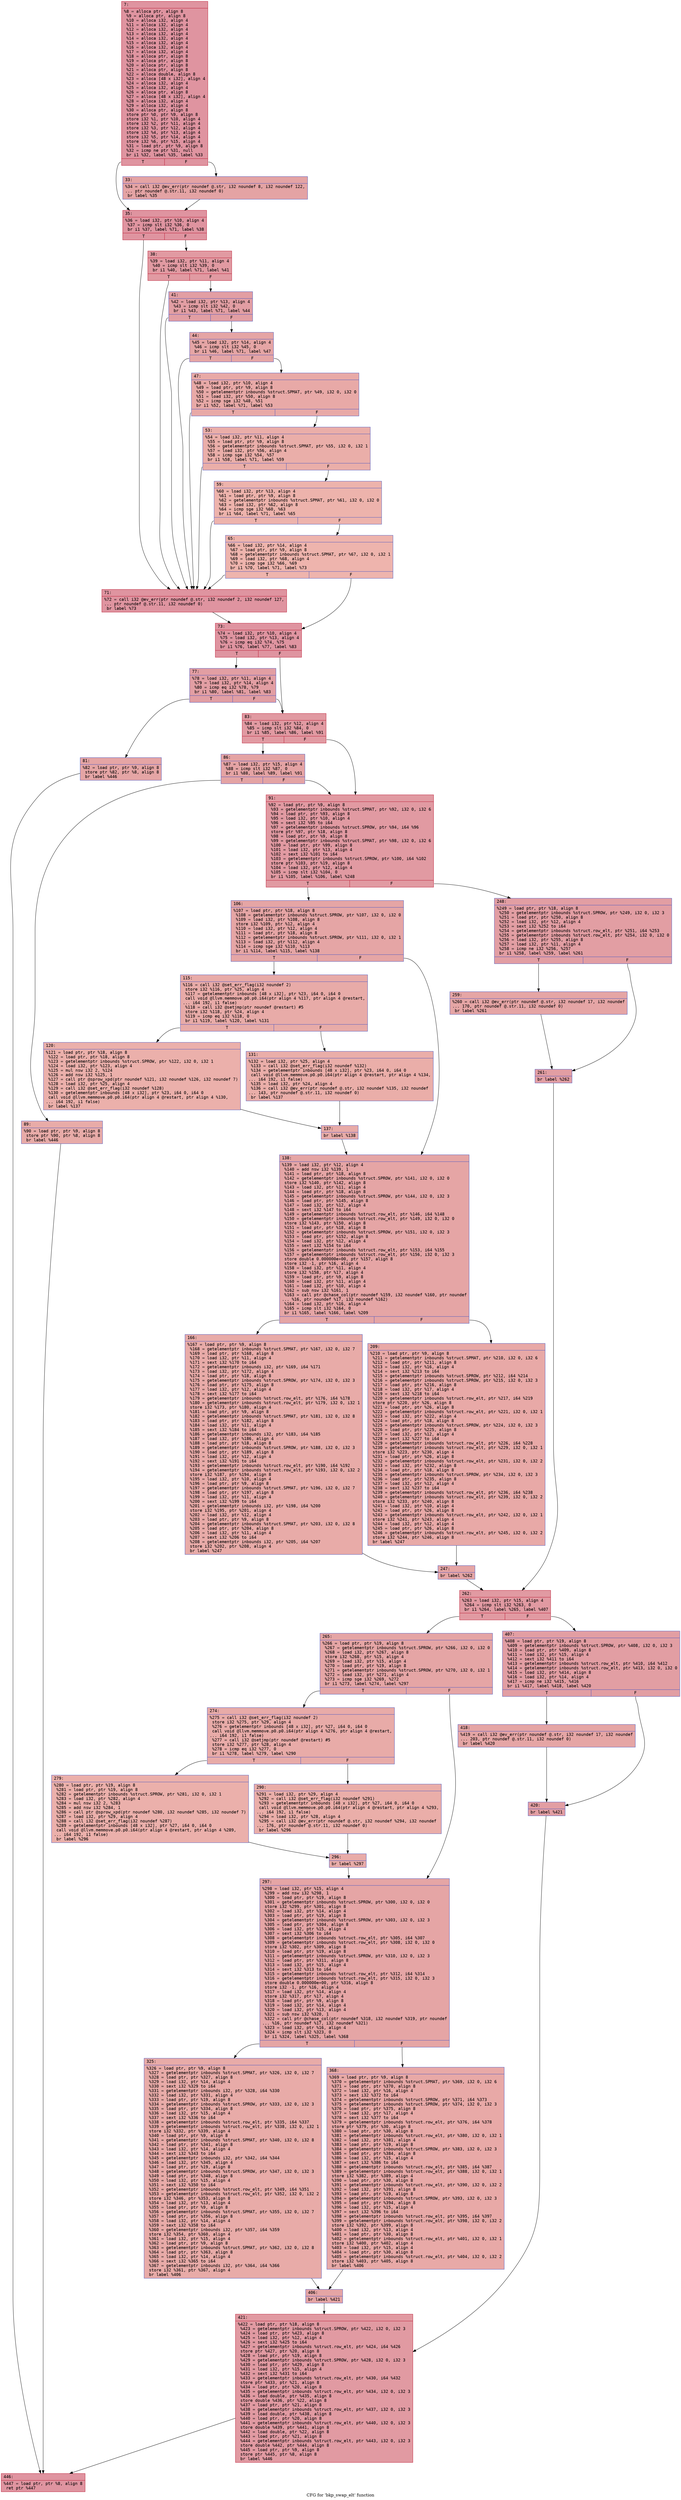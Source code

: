 digraph "CFG for 'bkp_swap_elt' function" {
	label="CFG for 'bkp_swap_elt' function";

	Node0x600003fece10 [shape=record,color="#b70d28ff", style=filled, fillcolor="#b70d2870" fontname="Courier",label="{7:\l|  %8 = alloca ptr, align 8\l  %9 = alloca ptr, align 8\l  %10 = alloca i32, align 4\l  %11 = alloca i32, align 4\l  %12 = alloca i32, align 4\l  %13 = alloca i32, align 4\l  %14 = alloca i32, align 4\l  %15 = alloca i32, align 4\l  %16 = alloca i32, align 4\l  %17 = alloca i32, align 4\l  %18 = alloca ptr, align 8\l  %19 = alloca ptr, align 8\l  %20 = alloca ptr, align 8\l  %21 = alloca ptr, align 8\l  %22 = alloca double, align 8\l  %23 = alloca [48 x i32], align 4\l  %24 = alloca i32, align 4\l  %25 = alloca i32, align 4\l  %26 = alloca ptr, align 8\l  %27 = alloca [48 x i32], align 4\l  %28 = alloca i32, align 4\l  %29 = alloca i32, align 4\l  %30 = alloca ptr, align 8\l  store ptr %0, ptr %9, align 8\l  store i32 %1, ptr %10, align 4\l  store i32 %2, ptr %11, align 4\l  store i32 %3, ptr %12, align 4\l  store i32 %4, ptr %13, align 4\l  store i32 %5, ptr %14, align 4\l  store i32 %6, ptr %15, align 4\l  %31 = load ptr, ptr %9, align 8\l  %32 = icmp ne ptr %31, null\l  br i1 %32, label %35, label %33\l|{<s0>T|<s1>F}}"];
	Node0x600003fece10:s0 -> Node0x600003fecff0[tooltip="7 -> 35\nProbability 62.50%" ];
	Node0x600003fece10:s1 -> Node0x600003fecfa0[tooltip="7 -> 33\nProbability 37.50%" ];
	Node0x600003fecfa0 [shape=record,color="#3d50c3ff", style=filled, fillcolor="#c32e3170" fontname="Courier",label="{33:\l|  %34 = call i32 @ev_err(ptr noundef @.str, i32 noundef 8, i32 noundef 122,\l... ptr noundef @.str.11, i32 noundef 0)\l  br label %35\l}"];
	Node0x600003fecfa0 -> Node0x600003fecff0[tooltip="33 -> 35\nProbability 100.00%" ];
	Node0x600003fecff0 [shape=record,color="#b70d28ff", style=filled, fillcolor="#b70d2870" fontname="Courier",label="{35:\l|  %36 = load i32, ptr %10, align 4\l  %37 = icmp slt i32 %36, 0\l  br i1 %37, label %71, label %38\l|{<s0>T|<s1>F}}"];
	Node0x600003fecff0:s0 -> Node0x600003fed270[tooltip="35 -> 71\nProbability 37.50%" ];
	Node0x600003fecff0:s1 -> Node0x600003fed040[tooltip="35 -> 38\nProbability 62.50%" ];
	Node0x600003fed040 [shape=record,color="#b70d28ff", style=filled, fillcolor="#bb1b2c70" fontname="Courier",label="{38:\l|  %39 = load i32, ptr %11, align 4\l  %40 = icmp slt i32 %39, 0\l  br i1 %40, label %71, label %41\l|{<s0>T|<s1>F}}"];
	Node0x600003fed040:s0 -> Node0x600003fed270[tooltip="38 -> 71\nProbability 37.50%" ];
	Node0x600003fed040:s1 -> Node0x600003fed090[tooltip="38 -> 41\nProbability 62.50%" ];
	Node0x600003fed090 [shape=record,color="#3d50c3ff", style=filled, fillcolor="#be242e70" fontname="Courier",label="{41:\l|  %42 = load i32, ptr %13, align 4\l  %43 = icmp slt i32 %42, 0\l  br i1 %43, label %71, label %44\l|{<s0>T|<s1>F}}"];
	Node0x600003fed090:s0 -> Node0x600003fed270[tooltip="41 -> 71\nProbability 37.50%" ];
	Node0x600003fed090:s1 -> Node0x600003fed0e0[tooltip="41 -> 44\nProbability 62.50%" ];
	Node0x600003fed0e0 [shape=record,color="#3d50c3ff", style=filled, fillcolor="#c5333470" fontname="Courier",label="{44:\l|  %45 = load i32, ptr %14, align 4\l  %46 = icmp slt i32 %45, 0\l  br i1 %46, label %71, label %47\l|{<s0>T|<s1>F}}"];
	Node0x600003fed0e0:s0 -> Node0x600003fed270[tooltip="44 -> 71\nProbability 37.50%" ];
	Node0x600003fed0e0:s1 -> Node0x600003fed130[tooltip="44 -> 47\nProbability 62.50%" ];
	Node0x600003fed130 [shape=record,color="#3d50c3ff", style=filled, fillcolor="#ca3b3770" fontname="Courier",label="{47:\l|  %48 = load i32, ptr %10, align 4\l  %49 = load ptr, ptr %9, align 8\l  %50 = getelementptr inbounds %struct.SPMAT, ptr %49, i32 0, i32 0\l  %51 = load i32, ptr %50, align 8\l  %52 = icmp sge i32 %48, %51\l  br i1 %52, label %71, label %53\l|{<s0>T|<s1>F}}"];
	Node0x600003fed130:s0 -> Node0x600003fed270[tooltip="47 -> 71\nProbability 50.00%" ];
	Node0x600003fed130:s1 -> Node0x600003fed180[tooltip="47 -> 53\nProbability 50.00%" ];
	Node0x600003fed180 [shape=record,color="#3d50c3ff", style=filled, fillcolor="#d0473d70" fontname="Courier",label="{53:\l|  %54 = load i32, ptr %11, align 4\l  %55 = load ptr, ptr %9, align 8\l  %56 = getelementptr inbounds %struct.SPMAT, ptr %55, i32 0, i32 1\l  %57 = load i32, ptr %56, align 4\l  %58 = icmp sge i32 %54, %57\l  br i1 %58, label %71, label %59\l|{<s0>T|<s1>F}}"];
	Node0x600003fed180:s0 -> Node0x600003fed270[tooltip="53 -> 71\nProbability 50.00%" ];
	Node0x600003fed180:s1 -> Node0x600003fed1d0[tooltip="53 -> 59\nProbability 50.00%" ];
	Node0x600003fed1d0 [shape=record,color="#3d50c3ff", style=filled, fillcolor="#d6524470" fontname="Courier",label="{59:\l|  %60 = load i32, ptr %13, align 4\l  %61 = load ptr, ptr %9, align 8\l  %62 = getelementptr inbounds %struct.SPMAT, ptr %61, i32 0, i32 0\l  %63 = load i32, ptr %62, align 8\l  %64 = icmp sge i32 %60, %63\l  br i1 %64, label %71, label %65\l|{<s0>T|<s1>F}}"];
	Node0x600003fed1d0:s0 -> Node0x600003fed270[tooltip="59 -> 71\nProbability 50.00%" ];
	Node0x600003fed1d0:s1 -> Node0x600003fed220[tooltip="59 -> 65\nProbability 50.00%" ];
	Node0x600003fed220 [shape=record,color="#3d50c3ff", style=filled, fillcolor="#d8564670" fontname="Courier",label="{65:\l|  %66 = load i32, ptr %14, align 4\l  %67 = load ptr, ptr %9, align 8\l  %68 = getelementptr inbounds %struct.SPMAT, ptr %67, i32 0, i32 1\l  %69 = load i32, ptr %68, align 4\l  %70 = icmp sge i32 %66, %69\l  br i1 %70, label %71, label %73\l|{<s0>T|<s1>F}}"];
	Node0x600003fed220:s0 -> Node0x600003fed270[tooltip="65 -> 71\nProbability 50.00%" ];
	Node0x600003fed220:s1 -> Node0x600003fed2c0[tooltip="65 -> 73\nProbability 50.00%" ];
	Node0x600003fed270 [shape=record,color="#b70d28ff", style=filled, fillcolor="#b70d2870" fontname="Courier",label="{71:\l|  %72 = call i32 @ev_err(ptr noundef @.str, i32 noundef 2, i32 noundef 127,\l... ptr noundef @.str.11, i32 noundef 0)\l  br label %73\l}"];
	Node0x600003fed270 -> Node0x600003fed2c0[tooltip="71 -> 73\nProbability 100.00%" ];
	Node0x600003fed2c0 [shape=record,color="#b70d28ff", style=filled, fillcolor="#b70d2870" fontname="Courier",label="{73:\l|  %74 = load i32, ptr %10, align 4\l  %75 = load i32, ptr %13, align 4\l  %76 = icmp eq i32 %74, %75\l  br i1 %76, label %77, label %83\l|{<s0>T|<s1>F}}"];
	Node0x600003fed2c0:s0 -> Node0x600003fed310[tooltip="73 -> 77\nProbability 50.00%" ];
	Node0x600003fed2c0:s1 -> Node0x600003fed3b0[tooltip="73 -> 83\nProbability 50.00%" ];
	Node0x600003fed310 [shape=record,color="#3d50c3ff", style=filled, fillcolor="#be242e70" fontname="Courier",label="{77:\l|  %78 = load i32, ptr %11, align 4\l  %79 = load i32, ptr %14, align 4\l  %80 = icmp eq i32 %78, %79\l  br i1 %80, label %81, label %83\l|{<s0>T|<s1>F}}"];
	Node0x600003fed310:s0 -> Node0x600003fed360[tooltip="77 -> 81\nProbability 50.00%" ];
	Node0x600003fed310:s1 -> Node0x600003fed3b0[tooltip="77 -> 83\nProbability 50.00%" ];
	Node0x600003fed360 [shape=record,color="#3d50c3ff", style=filled, fillcolor="#c5333470" fontname="Courier",label="{81:\l|  %82 = load ptr, ptr %9, align 8\l  store ptr %82, ptr %8, align 8\l  br label %446\l}"];
	Node0x600003fed360 -> Node0x600003fedd10[tooltip="81 -> 446\nProbability 100.00%" ];
	Node0x600003fed3b0 [shape=record,color="#b70d28ff", style=filled, fillcolor="#bb1b2c70" fontname="Courier",label="{83:\l|  %84 = load i32, ptr %12, align 4\l  %85 = icmp slt i32 %84, 0\l  br i1 %85, label %86, label %91\l|{<s0>T|<s1>F}}"];
	Node0x600003fed3b0:s0 -> Node0x600003fed400[tooltip="83 -> 86\nProbability 37.50%" ];
	Node0x600003fed3b0:s1 -> Node0x600003fed4a0[tooltip="83 -> 91\nProbability 62.50%" ];
	Node0x600003fed400 [shape=record,color="#3d50c3ff", style=filled, fillcolor="#c32e3170" fontname="Courier",label="{86:\l|  %87 = load i32, ptr %15, align 4\l  %88 = icmp slt i32 %87, 0\l  br i1 %88, label %89, label %91\l|{<s0>T|<s1>F}}"];
	Node0x600003fed400:s0 -> Node0x600003fed450[tooltip="86 -> 89\nProbability 37.50%" ];
	Node0x600003fed400:s1 -> Node0x600003fed4a0[tooltip="86 -> 91\nProbability 62.50%" ];
	Node0x600003fed450 [shape=record,color="#3d50c3ff", style=filled, fillcolor="#cc403a70" fontname="Courier",label="{89:\l|  %90 = load ptr, ptr %9, align 8\l  store ptr %90, ptr %8, align 8\l  br label %446\l}"];
	Node0x600003fed450 -> Node0x600003fedd10[tooltip="89 -> 446\nProbability 100.00%" ];
	Node0x600003fed4a0 [shape=record,color="#b70d28ff", style=filled, fillcolor="#bb1b2c70" fontname="Courier",label="{91:\l|  %92 = load ptr, ptr %9, align 8\l  %93 = getelementptr inbounds %struct.SPMAT, ptr %92, i32 0, i32 6\l  %94 = load ptr, ptr %93, align 8\l  %95 = load i32, ptr %10, align 4\l  %96 = sext i32 %95 to i64\l  %97 = getelementptr inbounds %struct.SPROW, ptr %94, i64 %96\l  store ptr %97, ptr %18, align 8\l  %98 = load ptr, ptr %9, align 8\l  %99 = getelementptr inbounds %struct.SPMAT, ptr %98, i32 0, i32 6\l  %100 = load ptr, ptr %99, align 8\l  %101 = load i32, ptr %13, align 4\l  %102 = sext i32 %101 to i64\l  %103 = getelementptr inbounds %struct.SPROW, ptr %100, i64 %102\l  store ptr %103, ptr %19, align 8\l  %104 = load i32, ptr %12, align 4\l  %105 = icmp slt i32 %104, 0\l  br i1 %105, label %106, label %248\l|{<s0>T|<s1>F}}"];
	Node0x600003fed4a0:s0 -> Node0x600003fed4f0[tooltip="91 -> 106\nProbability 37.50%" ];
	Node0x600003fed4a0:s1 -> Node0x600003fed7c0[tooltip="91 -> 248\nProbability 62.50%" ];
	Node0x600003fed4f0 [shape=record,color="#3d50c3ff", style=filled, fillcolor="#c5333470" fontname="Courier",label="{106:\l|  %107 = load ptr, ptr %18, align 8\l  %108 = getelementptr inbounds %struct.SPROW, ptr %107, i32 0, i32 0\l  %109 = load i32, ptr %108, align 8\l  store i32 %109, ptr %12, align 4\l  %110 = load i32, ptr %12, align 4\l  %111 = load ptr, ptr %18, align 8\l  %112 = getelementptr inbounds %struct.SPROW, ptr %111, i32 0, i32 1\l  %113 = load i32, ptr %112, align 4\l  %114 = icmp sge i32 %110, %113\l  br i1 %114, label %115, label %138\l|{<s0>T|<s1>F}}"];
	Node0x600003fed4f0:s0 -> Node0x600003fed540[tooltip="106 -> 115\nProbability 50.00%" ];
	Node0x600003fed4f0:s1 -> Node0x600003fed680[tooltip="106 -> 138\nProbability 50.00%" ];
	Node0x600003fed540 [shape=record,color="#3d50c3ff", style=filled, fillcolor="#cc403a70" fontname="Courier",label="{115:\l|  %116 = call i32 @set_err_flag(i32 noundef 2)\l  store i32 %116, ptr %25, align 4\l  %117 = getelementptr inbounds [48 x i32], ptr %23, i64 0, i64 0\l  call void @llvm.memmove.p0.p0.i64(ptr align 4 %117, ptr align 4 @restart,\l... i64 192, i1 false)\l  %118 = call i32 @setjmp(ptr noundef @restart) #5\l  store i32 %118, ptr %24, align 4\l  %119 = icmp eq i32 %118, 0\l  br i1 %119, label %120, label %131\l|{<s0>T|<s1>F}}"];
	Node0x600003fed540:s0 -> Node0x600003fed590[tooltip="115 -> 120\nProbability 37.50%" ];
	Node0x600003fed540:s1 -> Node0x600003fed5e0[tooltip="115 -> 131\nProbability 62.50%" ];
	Node0x600003fed590 [shape=record,color="#3d50c3ff", style=filled, fillcolor="#d24b4070" fontname="Courier",label="{120:\l|  %121 = load ptr, ptr %18, align 8\l  %122 = load ptr, ptr %18, align 8\l  %123 = getelementptr inbounds %struct.SPROW, ptr %122, i32 0, i32 1\l  %124 = load i32, ptr %123, align 4\l  %125 = mul nsw i32 2, %124\l  %126 = add nsw i32 %125, 1\l  %127 = call ptr @sprow_xpd(ptr noundef %121, i32 noundef %126, i32 noundef 7)\l  %128 = load i32, ptr %25, align 4\l  %129 = call i32 @set_err_flag(i32 noundef %128)\l  %130 = getelementptr inbounds [48 x i32], ptr %23, i64 0, i64 0\l  call void @llvm.memmove.p0.p0.i64(ptr align 4 @restart, ptr align 4 %130,\l... i64 192, i1 false)\l  br label %137\l}"];
	Node0x600003fed590 -> Node0x600003fed630[tooltip="120 -> 137\nProbability 100.00%" ];
	Node0x600003fed5e0 [shape=record,color="#3d50c3ff", style=filled, fillcolor="#d0473d70" fontname="Courier",label="{131:\l|  %132 = load i32, ptr %25, align 4\l  %133 = call i32 @set_err_flag(i32 noundef %132)\l  %134 = getelementptr inbounds [48 x i32], ptr %23, i64 0, i64 0\l  call void @llvm.memmove.p0.p0.i64(ptr align 4 @restart, ptr align 4 %134,\l... i64 192, i1 false)\l  %135 = load i32, ptr %24, align 4\l  %136 = call i32 @ev_err(ptr noundef @.str, i32 noundef %135, i32 noundef\l... 143, ptr noundef @.str.11, i32 noundef 0)\l  br label %137\l}"];
	Node0x600003fed5e0 -> Node0x600003fed630[tooltip="131 -> 137\nProbability 100.00%" ];
	Node0x600003fed630 [shape=record,color="#3d50c3ff", style=filled, fillcolor="#cc403a70" fontname="Courier",label="{137:\l|  br label %138\l}"];
	Node0x600003fed630 -> Node0x600003fed680[tooltip="137 -> 138\nProbability 100.00%" ];
	Node0x600003fed680 [shape=record,color="#3d50c3ff", style=filled, fillcolor="#c5333470" fontname="Courier",label="{138:\l|  %139 = load i32, ptr %12, align 4\l  %140 = add nsw i32 %139, 1\l  %141 = load ptr, ptr %18, align 8\l  %142 = getelementptr inbounds %struct.SPROW, ptr %141, i32 0, i32 0\l  store i32 %140, ptr %142, align 8\l  %143 = load i32, ptr %11, align 4\l  %144 = load ptr, ptr %18, align 8\l  %145 = getelementptr inbounds %struct.SPROW, ptr %144, i32 0, i32 3\l  %146 = load ptr, ptr %145, align 8\l  %147 = load i32, ptr %12, align 4\l  %148 = sext i32 %147 to i64\l  %149 = getelementptr inbounds %struct.row_elt, ptr %146, i64 %148\l  %150 = getelementptr inbounds %struct.row_elt, ptr %149, i32 0, i32 0\l  store i32 %143, ptr %150, align 8\l  %151 = load ptr, ptr %18, align 8\l  %152 = getelementptr inbounds %struct.SPROW, ptr %151, i32 0, i32 3\l  %153 = load ptr, ptr %152, align 8\l  %154 = load i32, ptr %12, align 4\l  %155 = sext i32 %154 to i64\l  %156 = getelementptr inbounds %struct.row_elt, ptr %153, i64 %155\l  %157 = getelementptr inbounds %struct.row_elt, ptr %156, i32 0, i32 3\l  store double 0.000000e+00, ptr %157, align 8\l  store i32 -1, ptr %16, align 4\l  %158 = load i32, ptr %11, align 4\l  store i32 %158, ptr %17, align 4\l  %159 = load ptr, ptr %9, align 8\l  %160 = load i32, ptr %11, align 4\l  %161 = load i32, ptr %10, align 4\l  %162 = sub nsw i32 %161, 1\l  %163 = call ptr @chase_col(ptr noundef %159, i32 noundef %160, ptr noundef\l... %16, ptr noundef %17, i32 noundef %162)\l  %164 = load i32, ptr %16, align 4\l  %165 = icmp slt i32 %164, 0\l  br i1 %165, label %166, label %209\l|{<s0>T|<s1>F}}"];
	Node0x600003fed680:s0 -> Node0x600003fed6d0[tooltip="138 -> 166\nProbability 37.50%" ];
	Node0x600003fed680:s1 -> Node0x600003fed720[tooltip="138 -> 209\nProbability 62.50%" ];
	Node0x600003fed6d0 [shape=record,color="#3d50c3ff", style=filled, fillcolor="#cc403a70" fontname="Courier",label="{166:\l|  %167 = load ptr, ptr %9, align 8\l  %168 = getelementptr inbounds %struct.SPMAT, ptr %167, i32 0, i32 7\l  %169 = load ptr, ptr %168, align 8\l  %170 = load i32, ptr %11, align 4\l  %171 = sext i32 %170 to i64\l  %172 = getelementptr inbounds i32, ptr %169, i64 %171\l  %173 = load i32, ptr %172, align 4\l  %174 = load ptr, ptr %18, align 8\l  %175 = getelementptr inbounds %struct.SPROW, ptr %174, i32 0, i32 3\l  %176 = load ptr, ptr %175, align 8\l  %177 = load i32, ptr %12, align 4\l  %178 = sext i32 %177 to i64\l  %179 = getelementptr inbounds %struct.row_elt, ptr %176, i64 %178\l  %180 = getelementptr inbounds %struct.row_elt, ptr %179, i32 0, i32 1\l  store i32 %173, ptr %180, align 4\l  %181 = load ptr, ptr %9, align 8\l  %182 = getelementptr inbounds %struct.SPMAT, ptr %181, i32 0, i32 8\l  %183 = load ptr, ptr %182, align 8\l  %184 = load i32, ptr %11, align 4\l  %185 = sext i32 %184 to i64\l  %186 = getelementptr inbounds i32, ptr %183, i64 %185\l  %187 = load i32, ptr %186, align 4\l  %188 = load ptr, ptr %18, align 8\l  %189 = getelementptr inbounds %struct.SPROW, ptr %188, i32 0, i32 3\l  %190 = load ptr, ptr %189, align 8\l  %191 = load i32, ptr %12, align 4\l  %192 = sext i32 %191 to i64\l  %193 = getelementptr inbounds %struct.row_elt, ptr %190, i64 %192\l  %194 = getelementptr inbounds %struct.row_elt, ptr %193, i32 0, i32 2\l  store i32 %187, ptr %194, align 8\l  %195 = load i32, ptr %10, align 4\l  %196 = load ptr, ptr %9, align 8\l  %197 = getelementptr inbounds %struct.SPMAT, ptr %196, i32 0, i32 7\l  %198 = load ptr, ptr %197, align 8\l  %199 = load i32, ptr %11, align 4\l  %200 = sext i32 %199 to i64\l  %201 = getelementptr inbounds i32, ptr %198, i64 %200\l  store i32 %195, ptr %201, align 4\l  %202 = load i32, ptr %12, align 4\l  %203 = load ptr, ptr %9, align 8\l  %204 = getelementptr inbounds %struct.SPMAT, ptr %203, i32 0, i32 8\l  %205 = load ptr, ptr %204, align 8\l  %206 = load i32, ptr %11, align 4\l  %207 = sext i32 %206 to i64\l  %208 = getelementptr inbounds i32, ptr %205, i64 %207\l  store i32 %202, ptr %208, align 4\l  br label %247\l}"];
	Node0x600003fed6d0 -> Node0x600003fed770[tooltip="166 -> 247\nProbability 100.00%" ];
	Node0x600003fed720 [shape=record,color="#3d50c3ff", style=filled, fillcolor="#ca3b3770" fontname="Courier",label="{209:\l|  %210 = load ptr, ptr %9, align 8\l  %211 = getelementptr inbounds %struct.SPMAT, ptr %210, i32 0, i32 6\l  %212 = load ptr, ptr %211, align 8\l  %213 = load i32, ptr %16, align 4\l  %214 = sext i32 %213 to i64\l  %215 = getelementptr inbounds %struct.SPROW, ptr %212, i64 %214\l  %216 = getelementptr inbounds %struct.SPROW, ptr %215, i32 0, i32 3\l  %217 = load ptr, ptr %216, align 8\l  %218 = load i32, ptr %17, align 4\l  %219 = sext i32 %218 to i64\l  %220 = getelementptr inbounds %struct.row_elt, ptr %217, i64 %219\l  store ptr %220, ptr %26, align 8\l  %221 = load ptr, ptr %26, align 8\l  %222 = getelementptr inbounds %struct.row_elt, ptr %221, i32 0, i32 1\l  %223 = load i32, ptr %222, align 4\l  %224 = load ptr, ptr %18, align 8\l  %225 = getelementptr inbounds %struct.SPROW, ptr %224, i32 0, i32 3\l  %226 = load ptr, ptr %225, align 8\l  %227 = load i32, ptr %12, align 4\l  %228 = sext i32 %227 to i64\l  %229 = getelementptr inbounds %struct.row_elt, ptr %226, i64 %228\l  %230 = getelementptr inbounds %struct.row_elt, ptr %229, i32 0, i32 1\l  store i32 %223, ptr %230, align 4\l  %231 = load ptr, ptr %26, align 8\l  %232 = getelementptr inbounds %struct.row_elt, ptr %231, i32 0, i32 2\l  %233 = load i32, ptr %232, align 8\l  %234 = load ptr, ptr %18, align 8\l  %235 = getelementptr inbounds %struct.SPROW, ptr %234, i32 0, i32 3\l  %236 = load ptr, ptr %235, align 8\l  %237 = load i32, ptr %12, align 4\l  %238 = sext i32 %237 to i64\l  %239 = getelementptr inbounds %struct.row_elt, ptr %236, i64 %238\l  %240 = getelementptr inbounds %struct.row_elt, ptr %239, i32 0, i32 2\l  store i32 %233, ptr %240, align 8\l  %241 = load i32, ptr %10, align 4\l  %242 = load ptr, ptr %26, align 8\l  %243 = getelementptr inbounds %struct.row_elt, ptr %242, i32 0, i32 1\l  store i32 %241, ptr %243, align 4\l  %244 = load i32, ptr %12, align 4\l  %245 = load ptr, ptr %26, align 8\l  %246 = getelementptr inbounds %struct.row_elt, ptr %245, i32 0, i32 2\l  store i32 %244, ptr %246, align 8\l  br label %247\l}"];
	Node0x600003fed720 -> Node0x600003fed770[tooltip="209 -> 247\nProbability 100.00%" ];
	Node0x600003fed770 [shape=record,color="#3d50c3ff", style=filled, fillcolor="#c5333470" fontname="Courier",label="{247:\l|  br label %262\l}"];
	Node0x600003fed770 -> Node0x600003fed8b0[tooltip="247 -> 262\nProbability 100.00%" ];
	Node0x600003fed7c0 [shape=record,color="#3d50c3ff", style=filled, fillcolor="#be242e70" fontname="Courier",label="{248:\l|  %249 = load ptr, ptr %18, align 8\l  %250 = getelementptr inbounds %struct.SPROW, ptr %249, i32 0, i32 3\l  %251 = load ptr, ptr %250, align 8\l  %252 = load i32, ptr %12, align 4\l  %253 = sext i32 %252 to i64\l  %254 = getelementptr inbounds %struct.row_elt, ptr %251, i64 %253\l  %255 = getelementptr inbounds %struct.row_elt, ptr %254, i32 0, i32 0\l  %256 = load i32, ptr %255, align 8\l  %257 = load i32, ptr %11, align 4\l  %258 = icmp ne i32 %256, %257\l  br i1 %258, label %259, label %261\l|{<s0>T|<s1>F}}"];
	Node0x600003fed7c0:s0 -> Node0x600003fed810[tooltip="248 -> 259\nProbability 50.00%" ];
	Node0x600003fed7c0:s1 -> Node0x600003fed860[tooltip="248 -> 261\nProbability 50.00%" ];
	Node0x600003fed810 [shape=record,color="#3d50c3ff", style=filled, fillcolor="#c5333470" fontname="Courier",label="{259:\l|  %260 = call i32 @ev_err(ptr noundef @.str, i32 noundef 17, i32 noundef\l... 170, ptr noundef @.str.11, i32 noundef 0)\l  br label %261\l}"];
	Node0x600003fed810 -> Node0x600003fed860[tooltip="259 -> 261\nProbability 100.00%" ];
	Node0x600003fed860 [shape=record,color="#3d50c3ff", style=filled, fillcolor="#be242e70" fontname="Courier",label="{261:\l|  br label %262\l}"];
	Node0x600003fed860 -> Node0x600003fed8b0[tooltip="261 -> 262\nProbability 100.00%" ];
	Node0x600003fed8b0 [shape=record,color="#b70d28ff", style=filled, fillcolor="#bb1b2c70" fontname="Courier",label="{262:\l|  %263 = load i32, ptr %15, align 4\l  %264 = icmp slt i32 %263, 0\l  br i1 %264, label %265, label %407\l|{<s0>T|<s1>F}}"];
	Node0x600003fed8b0:s0 -> Node0x600003fed900[tooltip="262 -> 265\nProbability 37.50%" ];
	Node0x600003fed8b0:s1 -> Node0x600003fedbd0[tooltip="262 -> 407\nProbability 62.50%" ];
	Node0x600003fed900 [shape=record,color="#3d50c3ff", style=filled, fillcolor="#c5333470" fontname="Courier",label="{265:\l|  %266 = load ptr, ptr %19, align 8\l  %267 = getelementptr inbounds %struct.SPROW, ptr %266, i32 0, i32 0\l  %268 = load i32, ptr %267, align 8\l  store i32 %268, ptr %15, align 4\l  %269 = load i32, ptr %15, align 4\l  %270 = load ptr, ptr %19, align 8\l  %271 = getelementptr inbounds %struct.SPROW, ptr %270, i32 0, i32 1\l  %272 = load i32, ptr %271, align 4\l  %273 = icmp sge i32 %269, %272\l  br i1 %273, label %274, label %297\l|{<s0>T|<s1>F}}"];
	Node0x600003fed900:s0 -> Node0x600003fed950[tooltip="265 -> 274\nProbability 50.00%" ];
	Node0x600003fed900:s1 -> Node0x600003feda90[tooltip="265 -> 297\nProbability 50.00%" ];
	Node0x600003fed950 [shape=record,color="#3d50c3ff", style=filled, fillcolor="#cc403a70" fontname="Courier",label="{274:\l|  %275 = call i32 @set_err_flag(i32 noundef 2)\l  store i32 %275, ptr %29, align 4\l  %276 = getelementptr inbounds [48 x i32], ptr %27, i64 0, i64 0\l  call void @llvm.memmove.p0.p0.i64(ptr align 4 %276, ptr align 4 @restart,\l... i64 192, i1 false)\l  %277 = call i32 @setjmp(ptr noundef @restart) #5\l  store i32 %277, ptr %28, align 4\l  %278 = icmp eq i32 %277, 0\l  br i1 %278, label %279, label %290\l|{<s0>T|<s1>F}}"];
	Node0x600003fed950:s0 -> Node0x600003fed9a0[tooltip="274 -> 279\nProbability 37.50%" ];
	Node0x600003fed950:s1 -> Node0x600003fed9f0[tooltip="274 -> 290\nProbability 62.50%" ];
	Node0x600003fed9a0 [shape=record,color="#3d50c3ff", style=filled, fillcolor="#d24b4070" fontname="Courier",label="{279:\l|  %280 = load ptr, ptr %19, align 8\l  %281 = load ptr, ptr %19, align 8\l  %282 = getelementptr inbounds %struct.SPROW, ptr %281, i32 0, i32 1\l  %283 = load i32, ptr %282, align 4\l  %284 = mul nsw i32 2, %283\l  %285 = add nsw i32 %284, 1\l  %286 = call ptr @sprow_xpd(ptr noundef %280, i32 noundef %285, i32 noundef 7)\l  %287 = load i32, ptr %29, align 4\l  %288 = call i32 @set_err_flag(i32 noundef %287)\l  %289 = getelementptr inbounds [48 x i32], ptr %27, i64 0, i64 0\l  call void @llvm.memmove.p0.p0.i64(ptr align 4 @restart, ptr align 4 %289,\l... i64 192, i1 false)\l  br label %296\l}"];
	Node0x600003fed9a0 -> Node0x600003feda40[tooltip="279 -> 296\nProbability 100.00%" ];
	Node0x600003fed9f0 [shape=record,color="#3d50c3ff", style=filled, fillcolor="#d0473d70" fontname="Courier",label="{290:\l|  %291 = load i32, ptr %29, align 4\l  %292 = call i32 @set_err_flag(i32 noundef %291)\l  %293 = getelementptr inbounds [48 x i32], ptr %27, i64 0, i64 0\l  call void @llvm.memmove.p0.p0.i64(ptr align 4 @restart, ptr align 4 %293,\l... i64 192, i1 false)\l  %294 = load i32, ptr %28, align 4\l  %295 = call i32 @ev_err(ptr noundef @.str, i32 noundef %294, i32 noundef\l... 176, ptr noundef @.str.11, i32 noundef 0)\l  br label %296\l}"];
	Node0x600003fed9f0 -> Node0x600003feda40[tooltip="290 -> 296\nProbability 100.00%" ];
	Node0x600003feda40 [shape=record,color="#3d50c3ff", style=filled, fillcolor="#cc403a70" fontname="Courier",label="{296:\l|  br label %297\l}"];
	Node0x600003feda40 -> Node0x600003feda90[tooltip="296 -> 297\nProbability 100.00%" ];
	Node0x600003feda90 [shape=record,color="#3d50c3ff", style=filled, fillcolor="#c5333470" fontname="Courier",label="{297:\l|  %298 = load i32, ptr %15, align 4\l  %299 = add nsw i32 %298, 1\l  %300 = load ptr, ptr %19, align 8\l  %301 = getelementptr inbounds %struct.SPROW, ptr %300, i32 0, i32 0\l  store i32 %299, ptr %301, align 8\l  %302 = load i32, ptr %14, align 4\l  %303 = load ptr, ptr %19, align 8\l  %304 = getelementptr inbounds %struct.SPROW, ptr %303, i32 0, i32 3\l  %305 = load ptr, ptr %304, align 8\l  %306 = load i32, ptr %15, align 4\l  %307 = sext i32 %306 to i64\l  %308 = getelementptr inbounds %struct.row_elt, ptr %305, i64 %307\l  %309 = getelementptr inbounds %struct.row_elt, ptr %308, i32 0, i32 0\l  store i32 %302, ptr %309, align 8\l  %310 = load ptr, ptr %19, align 8\l  %311 = getelementptr inbounds %struct.SPROW, ptr %310, i32 0, i32 3\l  %312 = load ptr, ptr %311, align 8\l  %313 = load i32, ptr %15, align 4\l  %314 = sext i32 %313 to i64\l  %315 = getelementptr inbounds %struct.row_elt, ptr %312, i64 %314\l  %316 = getelementptr inbounds %struct.row_elt, ptr %315, i32 0, i32 3\l  store double 0.000000e+00, ptr %316, align 8\l  store i32 -1, ptr %16, align 4\l  %317 = load i32, ptr %14, align 4\l  store i32 %317, ptr %17, align 4\l  %318 = load ptr, ptr %9, align 8\l  %319 = load i32, ptr %14, align 4\l  %320 = load i32, ptr %13, align 4\l  %321 = sub nsw i32 %320, 1\l  %322 = call ptr @chase_col(ptr noundef %318, i32 noundef %319, ptr noundef\l... %16, ptr noundef %17, i32 noundef %321)\l  %323 = load i32, ptr %16, align 4\l  %324 = icmp slt i32 %323, 0\l  br i1 %324, label %325, label %368\l|{<s0>T|<s1>F}}"];
	Node0x600003feda90:s0 -> Node0x600003fedae0[tooltip="297 -> 325\nProbability 37.50%" ];
	Node0x600003feda90:s1 -> Node0x600003fedb30[tooltip="297 -> 368\nProbability 62.50%" ];
	Node0x600003fedae0 [shape=record,color="#3d50c3ff", style=filled, fillcolor="#cc403a70" fontname="Courier",label="{325:\l|  %326 = load ptr, ptr %9, align 8\l  %327 = getelementptr inbounds %struct.SPMAT, ptr %326, i32 0, i32 7\l  %328 = load ptr, ptr %327, align 8\l  %329 = load i32, ptr %14, align 4\l  %330 = sext i32 %329 to i64\l  %331 = getelementptr inbounds i32, ptr %328, i64 %330\l  %332 = load i32, ptr %331, align 4\l  %333 = load ptr, ptr %19, align 8\l  %334 = getelementptr inbounds %struct.SPROW, ptr %333, i32 0, i32 3\l  %335 = load ptr, ptr %334, align 8\l  %336 = load i32, ptr %15, align 4\l  %337 = sext i32 %336 to i64\l  %338 = getelementptr inbounds %struct.row_elt, ptr %335, i64 %337\l  %339 = getelementptr inbounds %struct.row_elt, ptr %338, i32 0, i32 1\l  store i32 %332, ptr %339, align 4\l  %340 = load ptr, ptr %9, align 8\l  %341 = getelementptr inbounds %struct.SPMAT, ptr %340, i32 0, i32 8\l  %342 = load ptr, ptr %341, align 8\l  %343 = load i32, ptr %14, align 4\l  %344 = sext i32 %343 to i64\l  %345 = getelementptr inbounds i32, ptr %342, i64 %344\l  %346 = load i32, ptr %345, align 4\l  %347 = load ptr, ptr %19, align 8\l  %348 = getelementptr inbounds %struct.SPROW, ptr %347, i32 0, i32 3\l  %349 = load ptr, ptr %348, align 8\l  %350 = load i32, ptr %15, align 4\l  %351 = sext i32 %350 to i64\l  %352 = getelementptr inbounds %struct.row_elt, ptr %349, i64 %351\l  %353 = getelementptr inbounds %struct.row_elt, ptr %352, i32 0, i32 2\l  store i32 %346, ptr %353, align 8\l  %354 = load i32, ptr %13, align 4\l  %355 = load ptr, ptr %9, align 8\l  %356 = getelementptr inbounds %struct.SPMAT, ptr %355, i32 0, i32 7\l  %357 = load ptr, ptr %356, align 8\l  %358 = load i32, ptr %14, align 4\l  %359 = sext i32 %358 to i64\l  %360 = getelementptr inbounds i32, ptr %357, i64 %359\l  store i32 %354, ptr %360, align 4\l  %361 = load i32, ptr %15, align 4\l  %362 = load ptr, ptr %9, align 8\l  %363 = getelementptr inbounds %struct.SPMAT, ptr %362, i32 0, i32 8\l  %364 = load ptr, ptr %363, align 8\l  %365 = load i32, ptr %14, align 4\l  %366 = sext i32 %365 to i64\l  %367 = getelementptr inbounds i32, ptr %364, i64 %366\l  store i32 %361, ptr %367, align 4\l  br label %406\l}"];
	Node0x600003fedae0 -> Node0x600003fedb80[tooltip="325 -> 406\nProbability 100.00%" ];
	Node0x600003fedb30 [shape=record,color="#3d50c3ff", style=filled, fillcolor="#ca3b3770" fontname="Courier",label="{368:\l|  %369 = load ptr, ptr %9, align 8\l  %370 = getelementptr inbounds %struct.SPMAT, ptr %369, i32 0, i32 6\l  %371 = load ptr, ptr %370, align 8\l  %372 = load i32, ptr %16, align 4\l  %373 = sext i32 %372 to i64\l  %374 = getelementptr inbounds %struct.SPROW, ptr %371, i64 %373\l  %375 = getelementptr inbounds %struct.SPROW, ptr %374, i32 0, i32 3\l  %376 = load ptr, ptr %375, align 8\l  %377 = load i32, ptr %17, align 4\l  %378 = sext i32 %377 to i64\l  %379 = getelementptr inbounds %struct.row_elt, ptr %376, i64 %378\l  store ptr %379, ptr %30, align 8\l  %380 = load ptr, ptr %30, align 8\l  %381 = getelementptr inbounds %struct.row_elt, ptr %380, i32 0, i32 1\l  %382 = load i32, ptr %381, align 4\l  %383 = load ptr, ptr %19, align 8\l  %384 = getelementptr inbounds %struct.SPROW, ptr %383, i32 0, i32 3\l  %385 = load ptr, ptr %384, align 8\l  %386 = load i32, ptr %15, align 4\l  %387 = sext i32 %386 to i64\l  %388 = getelementptr inbounds %struct.row_elt, ptr %385, i64 %387\l  %389 = getelementptr inbounds %struct.row_elt, ptr %388, i32 0, i32 1\l  store i32 %382, ptr %389, align 4\l  %390 = load ptr, ptr %30, align 8\l  %391 = getelementptr inbounds %struct.row_elt, ptr %390, i32 0, i32 2\l  %392 = load i32, ptr %391, align 8\l  %393 = load ptr, ptr %19, align 8\l  %394 = getelementptr inbounds %struct.SPROW, ptr %393, i32 0, i32 3\l  %395 = load ptr, ptr %394, align 8\l  %396 = load i32, ptr %15, align 4\l  %397 = sext i32 %396 to i64\l  %398 = getelementptr inbounds %struct.row_elt, ptr %395, i64 %397\l  %399 = getelementptr inbounds %struct.row_elt, ptr %398, i32 0, i32 2\l  store i32 %392, ptr %399, align 8\l  %400 = load i32, ptr %13, align 4\l  %401 = load ptr, ptr %30, align 8\l  %402 = getelementptr inbounds %struct.row_elt, ptr %401, i32 0, i32 1\l  store i32 %400, ptr %402, align 4\l  %403 = load i32, ptr %15, align 4\l  %404 = load ptr, ptr %30, align 8\l  %405 = getelementptr inbounds %struct.row_elt, ptr %404, i32 0, i32 2\l  store i32 %403, ptr %405, align 8\l  br label %406\l}"];
	Node0x600003fedb30 -> Node0x600003fedb80[tooltip="368 -> 406\nProbability 100.00%" ];
	Node0x600003fedb80 [shape=record,color="#3d50c3ff", style=filled, fillcolor="#c5333470" fontname="Courier",label="{406:\l|  br label %421\l}"];
	Node0x600003fedb80 -> Node0x600003fedcc0[tooltip="406 -> 421\nProbability 100.00%" ];
	Node0x600003fedbd0 [shape=record,color="#3d50c3ff", style=filled, fillcolor="#be242e70" fontname="Courier",label="{407:\l|  %408 = load ptr, ptr %19, align 8\l  %409 = getelementptr inbounds %struct.SPROW, ptr %408, i32 0, i32 3\l  %410 = load ptr, ptr %409, align 8\l  %411 = load i32, ptr %15, align 4\l  %412 = sext i32 %411 to i64\l  %413 = getelementptr inbounds %struct.row_elt, ptr %410, i64 %412\l  %414 = getelementptr inbounds %struct.row_elt, ptr %413, i32 0, i32 0\l  %415 = load i32, ptr %414, align 8\l  %416 = load i32, ptr %14, align 4\l  %417 = icmp ne i32 %415, %416\l  br i1 %417, label %418, label %420\l|{<s0>T|<s1>F}}"];
	Node0x600003fedbd0:s0 -> Node0x600003fedc20[tooltip="407 -> 418\nProbability 50.00%" ];
	Node0x600003fedbd0:s1 -> Node0x600003fedc70[tooltip="407 -> 420\nProbability 50.00%" ];
	Node0x600003fedc20 [shape=record,color="#3d50c3ff", style=filled, fillcolor="#c5333470" fontname="Courier",label="{418:\l|  %419 = call i32 @ev_err(ptr noundef @.str, i32 noundef 17, i32 noundef\l... 203, ptr noundef @.str.11, i32 noundef 0)\l  br label %420\l}"];
	Node0x600003fedc20 -> Node0x600003fedc70[tooltip="418 -> 420\nProbability 100.00%" ];
	Node0x600003fedc70 [shape=record,color="#3d50c3ff", style=filled, fillcolor="#be242e70" fontname="Courier",label="{420:\l|  br label %421\l}"];
	Node0x600003fedc70 -> Node0x600003fedcc0[tooltip="420 -> 421\nProbability 100.00%" ];
	Node0x600003fedcc0 [shape=record,color="#b70d28ff", style=filled, fillcolor="#bb1b2c70" fontname="Courier",label="{421:\l|  %422 = load ptr, ptr %18, align 8\l  %423 = getelementptr inbounds %struct.SPROW, ptr %422, i32 0, i32 3\l  %424 = load ptr, ptr %423, align 8\l  %425 = load i32, ptr %12, align 4\l  %426 = sext i32 %425 to i64\l  %427 = getelementptr inbounds %struct.row_elt, ptr %424, i64 %426\l  store ptr %427, ptr %20, align 8\l  %428 = load ptr, ptr %19, align 8\l  %429 = getelementptr inbounds %struct.SPROW, ptr %428, i32 0, i32 3\l  %430 = load ptr, ptr %429, align 8\l  %431 = load i32, ptr %15, align 4\l  %432 = sext i32 %431 to i64\l  %433 = getelementptr inbounds %struct.row_elt, ptr %430, i64 %432\l  store ptr %433, ptr %21, align 8\l  %434 = load ptr, ptr %20, align 8\l  %435 = getelementptr inbounds %struct.row_elt, ptr %434, i32 0, i32 3\l  %436 = load double, ptr %435, align 8\l  store double %436, ptr %22, align 8\l  %437 = load ptr, ptr %21, align 8\l  %438 = getelementptr inbounds %struct.row_elt, ptr %437, i32 0, i32 3\l  %439 = load double, ptr %438, align 8\l  %440 = load ptr, ptr %20, align 8\l  %441 = getelementptr inbounds %struct.row_elt, ptr %440, i32 0, i32 3\l  store double %439, ptr %441, align 8\l  %442 = load double, ptr %22, align 8\l  %443 = load ptr, ptr %21, align 8\l  %444 = getelementptr inbounds %struct.row_elt, ptr %443, i32 0, i32 3\l  store double %442, ptr %444, align 8\l  %445 = load ptr, ptr %9, align 8\l  store ptr %445, ptr %8, align 8\l  br label %446\l}"];
	Node0x600003fedcc0 -> Node0x600003fedd10[tooltip="421 -> 446\nProbability 100.00%" ];
	Node0x600003fedd10 [shape=record,color="#b70d28ff", style=filled, fillcolor="#b70d2870" fontname="Courier",label="{446:\l|  %447 = load ptr, ptr %8, align 8\l  ret ptr %447\l}"];
}

